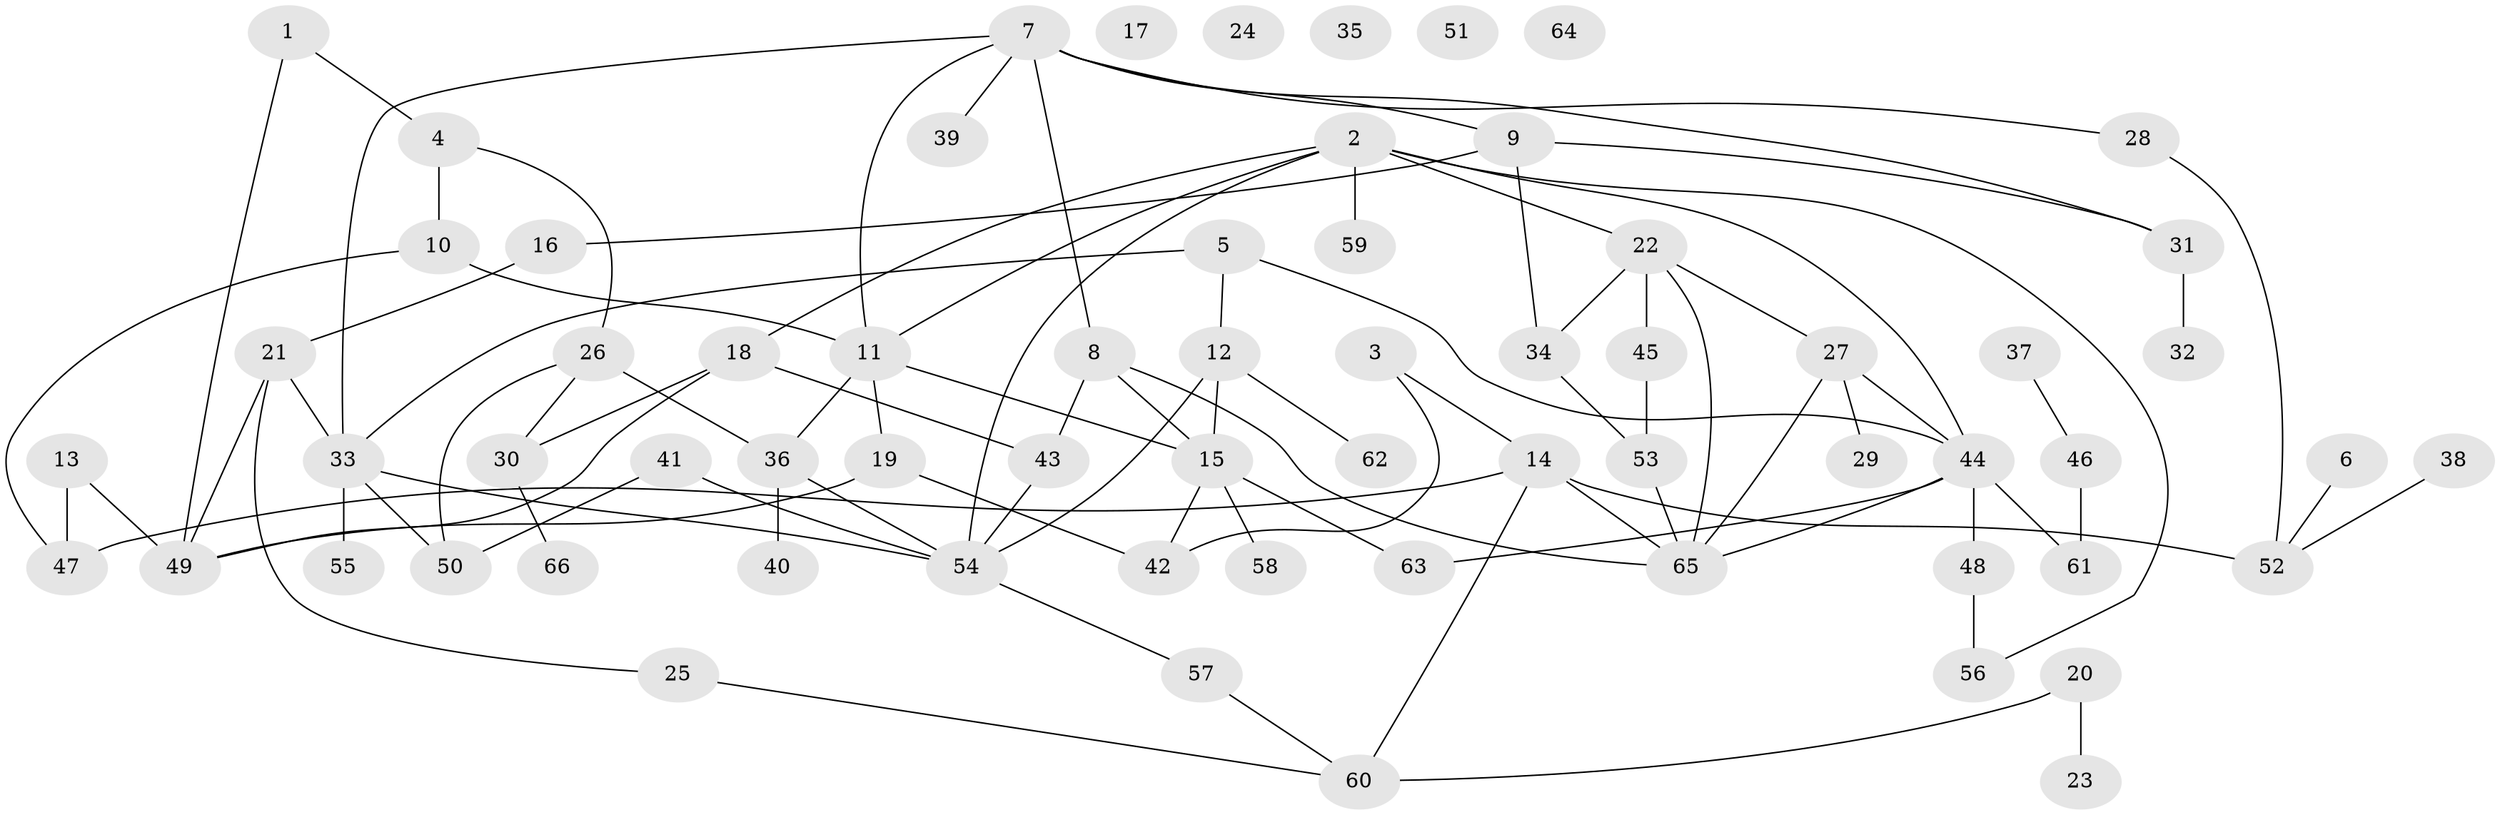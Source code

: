 // coarse degree distribution, {3: 0.16279069767441862, 6: 0.06976744186046512, 7: 0.06976744186046512, 1: 0.18604651162790697, 8: 0.06976744186046512, 5: 0.09302325581395349, 4: 0.09302325581395349, 2: 0.13953488372093023, 0: 0.11627906976744186}
// Generated by graph-tools (version 1.1) at 2025/41/03/06/25 10:41:20]
// undirected, 66 vertices, 93 edges
graph export_dot {
graph [start="1"]
  node [color=gray90,style=filled];
  1;
  2;
  3;
  4;
  5;
  6;
  7;
  8;
  9;
  10;
  11;
  12;
  13;
  14;
  15;
  16;
  17;
  18;
  19;
  20;
  21;
  22;
  23;
  24;
  25;
  26;
  27;
  28;
  29;
  30;
  31;
  32;
  33;
  34;
  35;
  36;
  37;
  38;
  39;
  40;
  41;
  42;
  43;
  44;
  45;
  46;
  47;
  48;
  49;
  50;
  51;
  52;
  53;
  54;
  55;
  56;
  57;
  58;
  59;
  60;
  61;
  62;
  63;
  64;
  65;
  66;
  1 -- 4;
  1 -- 49;
  2 -- 11;
  2 -- 18;
  2 -- 22;
  2 -- 44;
  2 -- 54;
  2 -- 56;
  2 -- 59;
  3 -- 14;
  3 -- 42;
  4 -- 10;
  4 -- 26;
  5 -- 12;
  5 -- 33;
  5 -- 44;
  6 -- 52;
  7 -- 8;
  7 -- 9;
  7 -- 11;
  7 -- 28;
  7 -- 31;
  7 -- 33;
  7 -- 39;
  8 -- 15;
  8 -- 43;
  8 -- 65;
  9 -- 16;
  9 -- 31;
  9 -- 34;
  10 -- 11;
  10 -- 47;
  11 -- 15;
  11 -- 19;
  11 -- 36;
  12 -- 15;
  12 -- 54;
  12 -- 62;
  13 -- 47;
  13 -- 49;
  14 -- 47;
  14 -- 52;
  14 -- 60;
  14 -- 65;
  15 -- 42;
  15 -- 58;
  15 -- 63;
  16 -- 21;
  18 -- 30;
  18 -- 43;
  18 -- 49;
  19 -- 42;
  19 -- 49;
  20 -- 23;
  20 -- 60;
  21 -- 25;
  21 -- 33;
  21 -- 49;
  22 -- 27;
  22 -- 34;
  22 -- 45;
  22 -- 65;
  25 -- 60;
  26 -- 30;
  26 -- 36;
  26 -- 50;
  27 -- 29;
  27 -- 44;
  27 -- 65;
  28 -- 52;
  30 -- 66;
  31 -- 32;
  33 -- 50;
  33 -- 54;
  33 -- 55;
  34 -- 53;
  36 -- 40;
  36 -- 54;
  37 -- 46;
  38 -- 52;
  41 -- 50;
  41 -- 54;
  43 -- 54;
  44 -- 48;
  44 -- 61;
  44 -- 63;
  44 -- 65;
  45 -- 53;
  46 -- 61;
  48 -- 56;
  53 -- 65;
  54 -- 57;
  57 -- 60;
}

